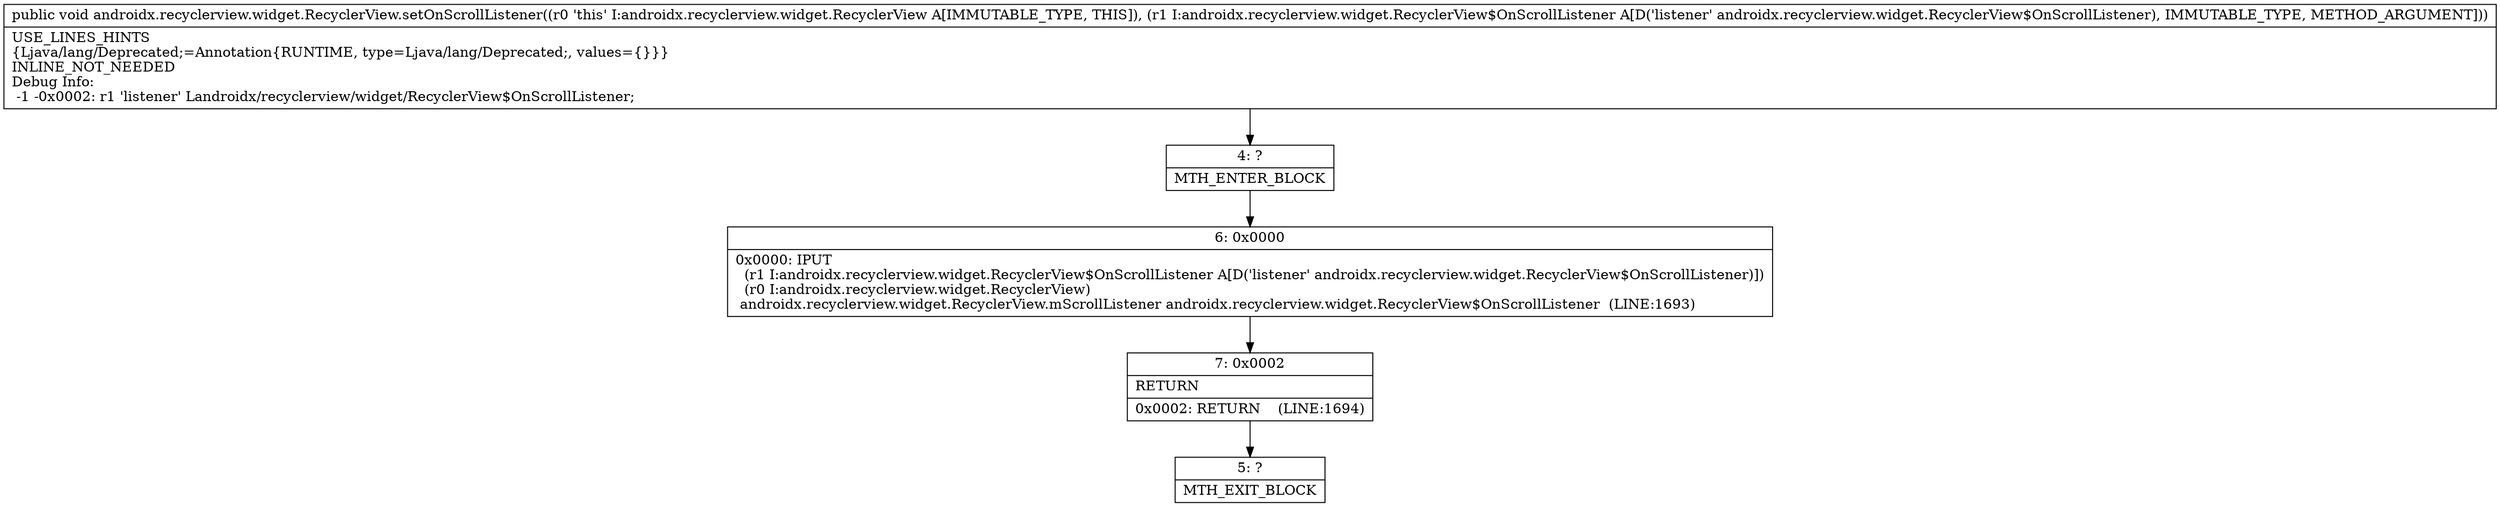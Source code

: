 digraph "CFG forandroidx.recyclerview.widget.RecyclerView.setOnScrollListener(Landroidx\/recyclerview\/widget\/RecyclerView$OnScrollListener;)V" {
Node_4 [shape=record,label="{4\:\ ?|MTH_ENTER_BLOCK\l}"];
Node_6 [shape=record,label="{6\:\ 0x0000|0x0000: IPUT  \l  (r1 I:androidx.recyclerview.widget.RecyclerView$OnScrollListener A[D('listener' androidx.recyclerview.widget.RecyclerView$OnScrollListener)])\l  (r0 I:androidx.recyclerview.widget.RecyclerView)\l androidx.recyclerview.widget.RecyclerView.mScrollListener androidx.recyclerview.widget.RecyclerView$OnScrollListener  (LINE:1693)\l}"];
Node_7 [shape=record,label="{7\:\ 0x0002|RETURN\l|0x0002: RETURN    (LINE:1694)\l}"];
Node_5 [shape=record,label="{5\:\ ?|MTH_EXIT_BLOCK\l}"];
MethodNode[shape=record,label="{public void androidx.recyclerview.widget.RecyclerView.setOnScrollListener((r0 'this' I:androidx.recyclerview.widget.RecyclerView A[IMMUTABLE_TYPE, THIS]), (r1 I:androidx.recyclerview.widget.RecyclerView$OnScrollListener A[D('listener' androidx.recyclerview.widget.RecyclerView$OnScrollListener), IMMUTABLE_TYPE, METHOD_ARGUMENT]))  | USE_LINES_HINTS\l\{Ljava\/lang\/Deprecated;=Annotation\{RUNTIME, type=Ljava\/lang\/Deprecated;, values=\{\}\}\}\lINLINE_NOT_NEEDED\lDebug Info:\l  \-1 \-0x0002: r1 'listener' Landroidx\/recyclerview\/widget\/RecyclerView$OnScrollListener;\l}"];
MethodNode -> Node_4;Node_4 -> Node_6;
Node_6 -> Node_7;
Node_7 -> Node_5;
}

